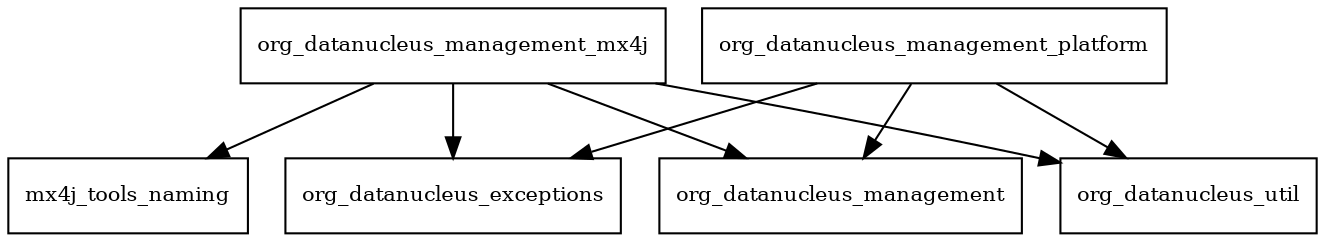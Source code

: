 digraph datanucleus_management_1_0_2_package_dependencies {
  node [shape = box, fontsize=10.0];
  org_datanucleus_management_mx4j -> mx4j_tools_naming;
  org_datanucleus_management_mx4j -> org_datanucleus_exceptions;
  org_datanucleus_management_mx4j -> org_datanucleus_management;
  org_datanucleus_management_mx4j -> org_datanucleus_util;
  org_datanucleus_management_platform -> org_datanucleus_exceptions;
  org_datanucleus_management_platform -> org_datanucleus_management;
  org_datanucleus_management_platform -> org_datanucleus_util;
}
